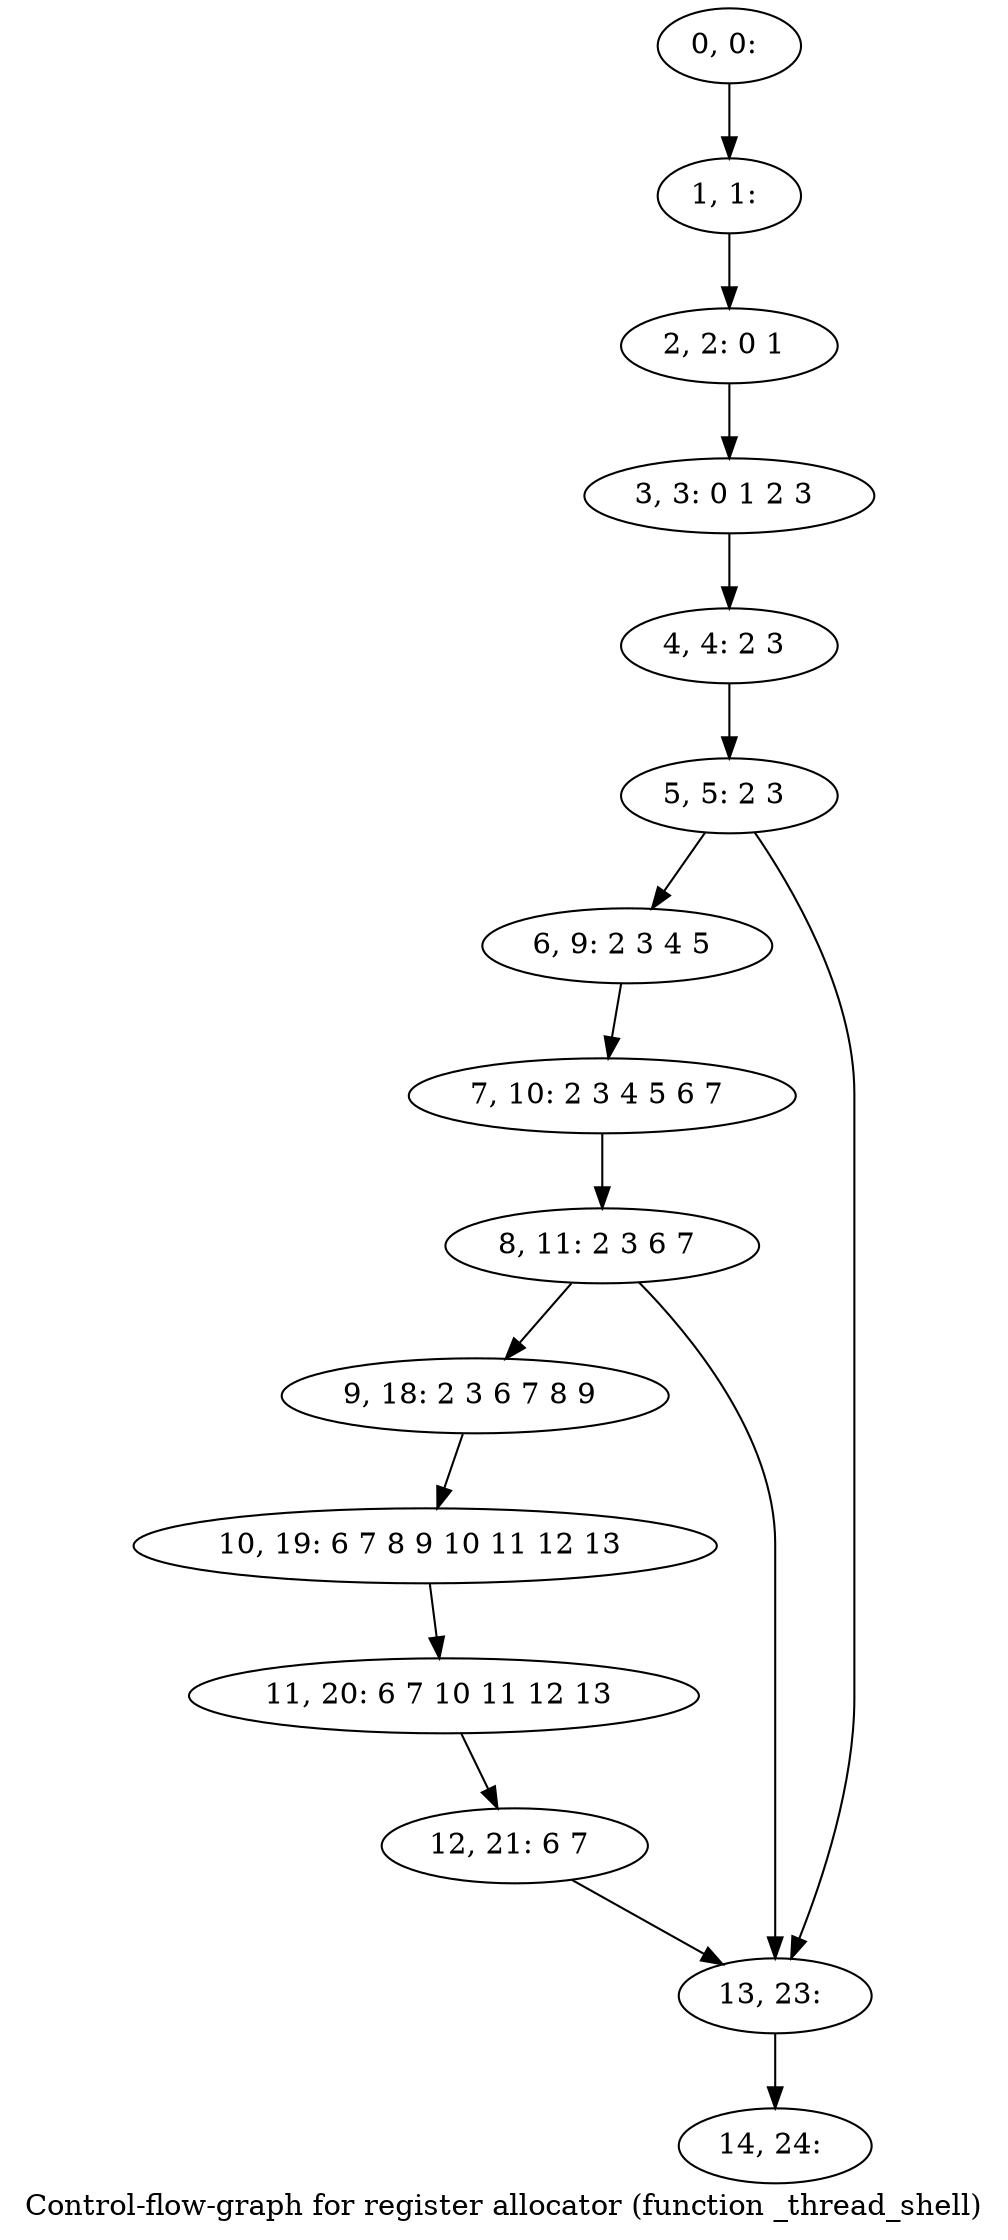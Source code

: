 digraph G {
graph [label="Control-flow-graph for register allocator (function _thread_shell)"]
0[label="0, 0: "];
1[label="1, 1: "];
2[label="2, 2: 0 1 "];
3[label="3, 3: 0 1 2 3 "];
4[label="4, 4: 2 3 "];
5[label="5, 5: 2 3 "];
6[label="6, 9: 2 3 4 5 "];
7[label="7, 10: 2 3 4 5 6 7 "];
8[label="8, 11: 2 3 6 7 "];
9[label="9, 18: 2 3 6 7 8 9 "];
10[label="10, 19: 6 7 8 9 10 11 12 13 "];
11[label="11, 20: 6 7 10 11 12 13 "];
12[label="12, 21: 6 7 "];
13[label="13, 23: "];
14[label="14, 24: "];
0->1 ;
1->2 ;
2->3 ;
3->4 ;
4->5 ;
5->6 ;
5->13 ;
6->7 ;
7->8 ;
8->9 ;
8->13 ;
9->10 ;
10->11 ;
11->12 ;
12->13 ;
13->14 ;
}
